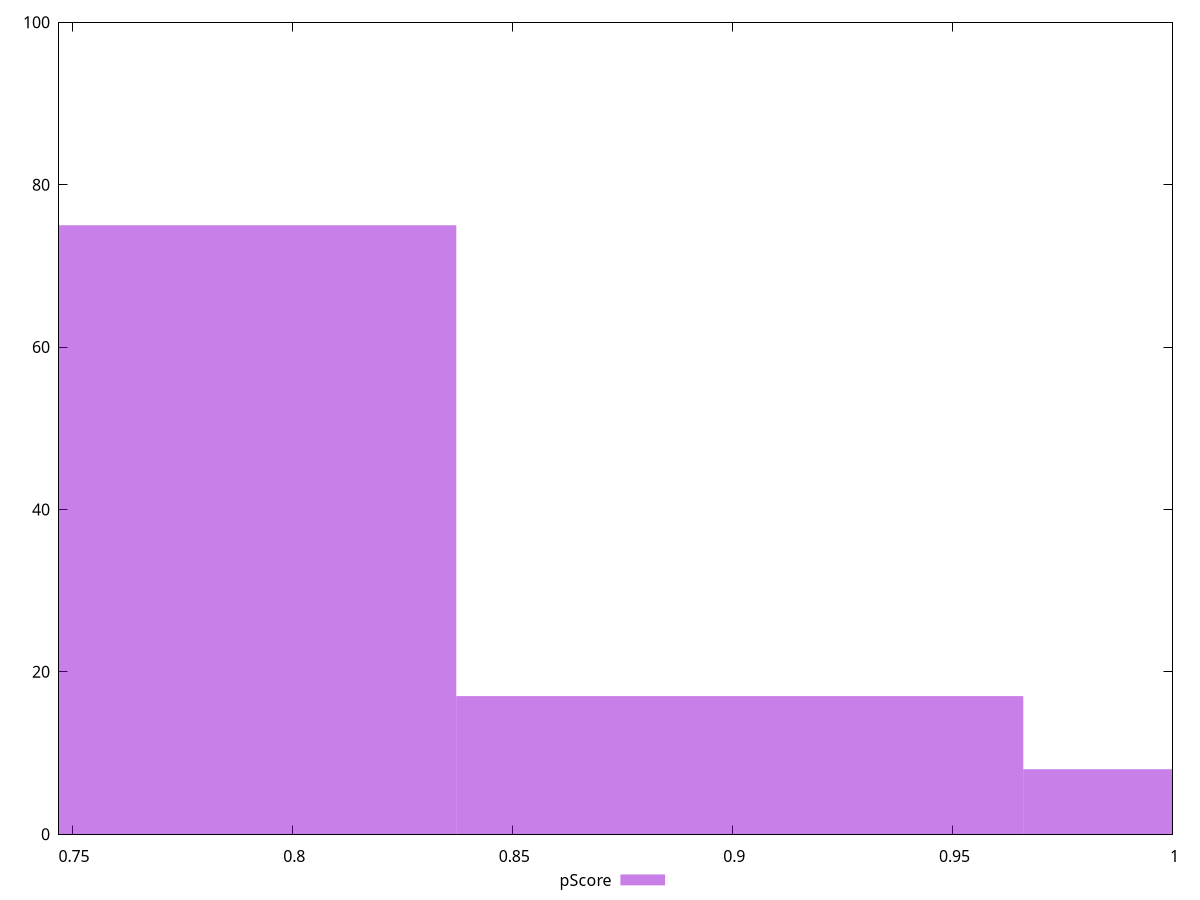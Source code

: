 reset

$pScore <<EOF
0.7728853068220549 75
0.9016995246257308 17
1.0305137424294066 8
EOF

set key outside below
set boxwidth 0.12881421780367583
set xrange [0.7470355555555556:1]
set yrange [0:100]
set trange [0:100]
set style fill transparent solid 0.5 noborder
set terminal svg size 640, 490 enhanced background rgb 'white'
set output "reprap/uses-rel-preconnect/samples/pages+cached+noexternal+nomedia/pScore/histogram.svg"

plot $pScore title "pScore" with boxes

reset
